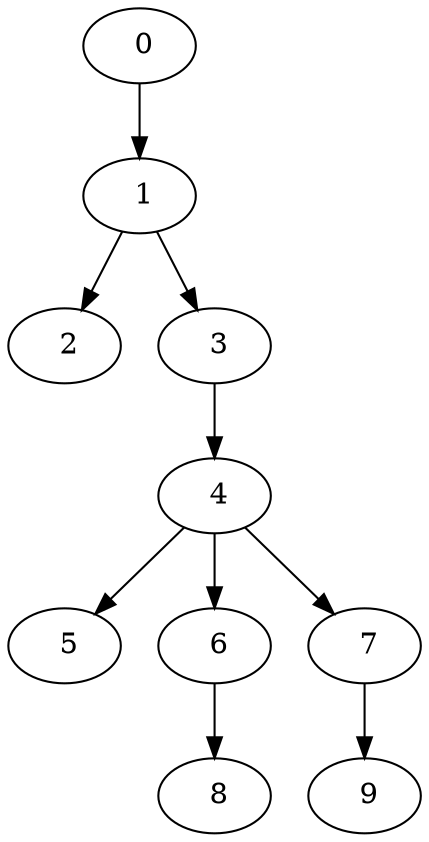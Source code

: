 digraph mytree {
" 0" -> " 1";
" 1" -> " 2";
" 1" -> " 3";
" 2";
" 3" -> " 4";
" 4" -> " 5";
" 4" -> " 6";
" 4" -> " 7";
" 5";
" 6" -> " 8";
" 7" -> " 9";
" 8";
" 9";
}
